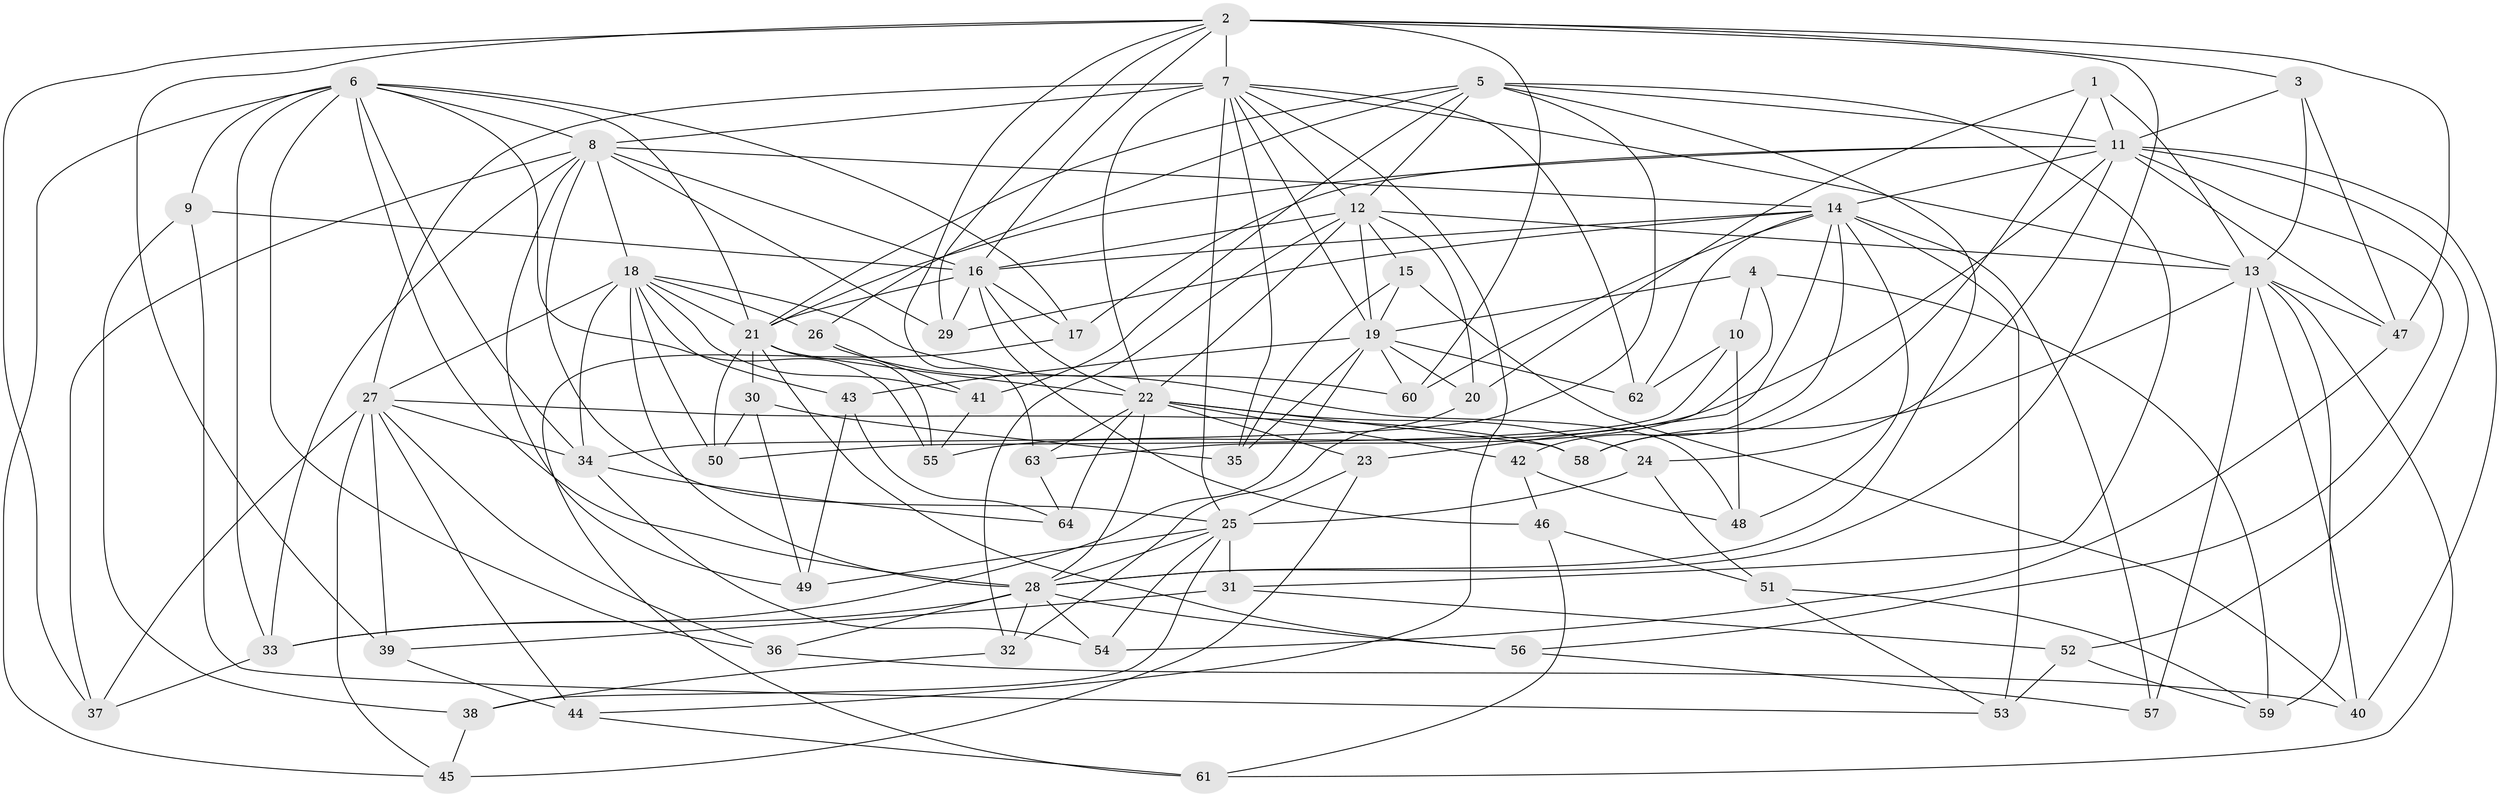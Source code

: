 // original degree distribution, {4: 1.0}
// Generated by graph-tools (version 1.1) at 2025/38/03/09/25 02:38:01]
// undirected, 64 vertices, 181 edges
graph export_dot {
graph [start="1"]
  node [color=gray90,style=filled];
  1;
  2;
  3;
  4;
  5;
  6;
  7;
  8;
  9;
  10;
  11;
  12;
  13;
  14;
  15;
  16;
  17;
  18;
  19;
  20;
  21;
  22;
  23;
  24;
  25;
  26;
  27;
  28;
  29;
  30;
  31;
  32;
  33;
  34;
  35;
  36;
  37;
  38;
  39;
  40;
  41;
  42;
  43;
  44;
  45;
  46;
  47;
  48;
  49;
  50;
  51;
  52;
  53;
  54;
  55;
  56;
  57;
  58;
  59;
  60;
  61;
  62;
  63;
  64;
  1 -- 11 [weight=1.0];
  1 -- 13 [weight=1.0];
  1 -- 20 [weight=1.0];
  1 -- 58 [weight=1.0];
  2 -- 3 [weight=1.0];
  2 -- 7 [weight=2.0];
  2 -- 16 [weight=1.0];
  2 -- 28 [weight=1.0];
  2 -- 29 [weight=1.0];
  2 -- 37 [weight=1.0];
  2 -- 39 [weight=1.0];
  2 -- 47 [weight=2.0];
  2 -- 60 [weight=1.0];
  2 -- 63 [weight=1.0];
  3 -- 11 [weight=1.0];
  3 -- 13 [weight=1.0];
  3 -- 47 [weight=1.0];
  4 -- 10 [weight=1.0];
  4 -- 19 [weight=1.0];
  4 -- 59 [weight=1.0];
  4 -- 63 [weight=1.0];
  5 -- 11 [weight=1.0];
  5 -- 12 [weight=1.0];
  5 -- 21 [weight=1.0];
  5 -- 26 [weight=1.0];
  5 -- 28 [weight=1.0];
  5 -- 31 [weight=1.0];
  5 -- 34 [weight=1.0];
  5 -- 41 [weight=1.0];
  6 -- 8 [weight=1.0];
  6 -- 9 [weight=1.0];
  6 -- 17 [weight=1.0];
  6 -- 21 [weight=1.0];
  6 -- 28 [weight=1.0];
  6 -- 33 [weight=1.0];
  6 -- 34 [weight=1.0];
  6 -- 36 [weight=1.0];
  6 -- 45 [weight=1.0];
  6 -- 55 [weight=1.0];
  7 -- 8 [weight=1.0];
  7 -- 12 [weight=1.0];
  7 -- 13 [weight=1.0];
  7 -- 19 [weight=1.0];
  7 -- 22 [weight=1.0];
  7 -- 25 [weight=1.0];
  7 -- 27 [weight=1.0];
  7 -- 35 [weight=1.0];
  7 -- 44 [weight=1.0];
  7 -- 62 [weight=1.0];
  8 -- 14 [weight=1.0];
  8 -- 16 [weight=1.0];
  8 -- 18 [weight=2.0];
  8 -- 25 [weight=1.0];
  8 -- 29 [weight=1.0];
  8 -- 33 [weight=2.0];
  8 -- 37 [weight=1.0];
  8 -- 49 [weight=1.0];
  9 -- 16 [weight=1.0];
  9 -- 38 [weight=1.0];
  9 -- 53 [weight=1.0];
  10 -- 48 [weight=1.0];
  10 -- 50 [weight=1.0];
  10 -- 62 [weight=1.0];
  11 -- 14 [weight=1.0];
  11 -- 17 [weight=1.0];
  11 -- 21 [weight=1.0];
  11 -- 24 [weight=1.0];
  11 -- 40 [weight=1.0];
  11 -- 47 [weight=1.0];
  11 -- 52 [weight=1.0];
  11 -- 55 [weight=1.0];
  11 -- 56 [weight=1.0];
  12 -- 13 [weight=1.0];
  12 -- 15 [weight=1.0];
  12 -- 16 [weight=1.0];
  12 -- 19 [weight=1.0];
  12 -- 20 [weight=1.0];
  12 -- 22 [weight=2.0];
  12 -- 32 [weight=1.0];
  13 -- 40 [weight=1.0];
  13 -- 47 [weight=1.0];
  13 -- 57 [weight=1.0];
  13 -- 58 [weight=1.0];
  13 -- 59 [weight=1.0];
  13 -- 61 [weight=1.0];
  14 -- 16 [weight=1.0];
  14 -- 23 [weight=1.0];
  14 -- 29 [weight=1.0];
  14 -- 42 [weight=1.0];
  14 -- 48 [weight=1.0];
  14 -- 53 [weight=1.0];
  14 -- 57 [weight=2.0];
  14 -- 60 [weight=1.0];
  14 -- 62 [weight=1.0];
  15 -- 19 [weight=3.0];
  15 -- 35 [weight=1.0];
  15 -- 40 [weight=1.0];
  16 -- 17 [weight=1.0];
  16 -- 21 [weight=1.0];
  16 -- 22 [weight=1.0];
  16 -- 29 [weight=1.0];
  16 -- 46 [weight=1.0];
  17 -- 61 [weight=1.0];
  18 -- 21 [weight=1.0];
  18 -- 26 [weight=1.0];
  18 -- 27 [weight=2.0];
  18 -- 28 [weight=1.0];
  18 -- 34 [weight=1.0];
  18 -- 41 [weight=1.0];
  18 -- 43 [weight=1.0];
  18 -- 50 [weight=1.0];
  18 -- 60 [weight=1.0];
  19 -- 20 [weight=1.0];
  19 -- 33 [weight=1.0];
  19 -- 35 [weight=1.0];
  19 -- 43 [weight=1.0];
  19 -- 60 [weight=1.0];
  19 -- 62 [weight=1.0];
  20 -- 32 [weight=1.0];
  21 -- 22 [weight=1.0];
  21 -- 30 [weight=1.0];
  21 -- 50 [weight=1.0];
  21 -- 55 [weight=1.0];
  21 -- 56 [weight=1.0];
  22 -- 23 [weight=1.0];
  22 -- 24 [weight=1.0];
  22 -- 28 [weight=1.0];
  22 -- 42 [weight=1.0];
  22 -- 58 [weight=1.0];
  22 -- 63 [weight=1.0];
  22 -- 64 [weight=1.0];
  23 -- 25 [weight=1.0];
  23 -- 45 [weight=1.0];
  24 -- 25 [weight=1.0];
  24 -- 51 [weight=1.0];
  25 -- 28 [weight=2.0];
  25 -- 31 [weight=1.0];
  25 -- 38 [weight=1.0];
  25 -- 49 [weight=1.0];
  25 -- 54 [weight=1.0];
  26 -- 41 [weight=1.0];
  26 -- 48 [weight=1.0];
  27 -- 34 [weight=1.0];
  27 -- 36 [weight=1.0];
  27 -- 37 [weight=1.0];
  27 -- 39 [weight=1.0];
  27 -- 44 [weight=1.0];
  27 -- 45 [weight=1.0];
  27 -- 58 [weight=1.0];
  28 -- 32 [weight=1.0];
  28 -- 33 [weight=1.0];
  28 -- 36 [weight=1.0];
  28 -- 54 [weight=1.0];
  28 -- 56 [weight=1.0];
  30 -- 35 [weight=1.0];
  30 -- 49 [weight=1.0];
  30 -- 50 [weight=1.0];
  31 -- 39 [weight=1.0];
  31 -- 52 [weight=1.0];
  32 -- 38 [weight=1.0];
  33 -- 37 [weight=1.0];
  34 -- 54 [weight=1.0];
  34 -- 64 [weight=1.0];
  36 -- 40 [weight=1.0];
  38 -- 45 [weight=1.0];
  39 -- 44 [weight=1.0];
  41 -- 55 [weight=1.0];
  42 -- 46 [weight=1.0];
  42 -- 48 [weight=1.0];
  43 -- 49 [weight=1.0];
  43 -- 64 [weight=1.0];
  44 -- 61 [weight=1.0];
  46 -- 51 [weight=1.0];
  46 -- 61 [weight=1.0];
  47 -- 54 [weight=1.0];
  51 -- 53 [weight=1.0];
  51 -- 59 [weight=1.0];
  52 -- 53 [weight=1.0];
  52 -- 59 [weight=1.0];
  56 -- 57 [weight=1.0];
  63 -- 64 [weight=1.0];
}
